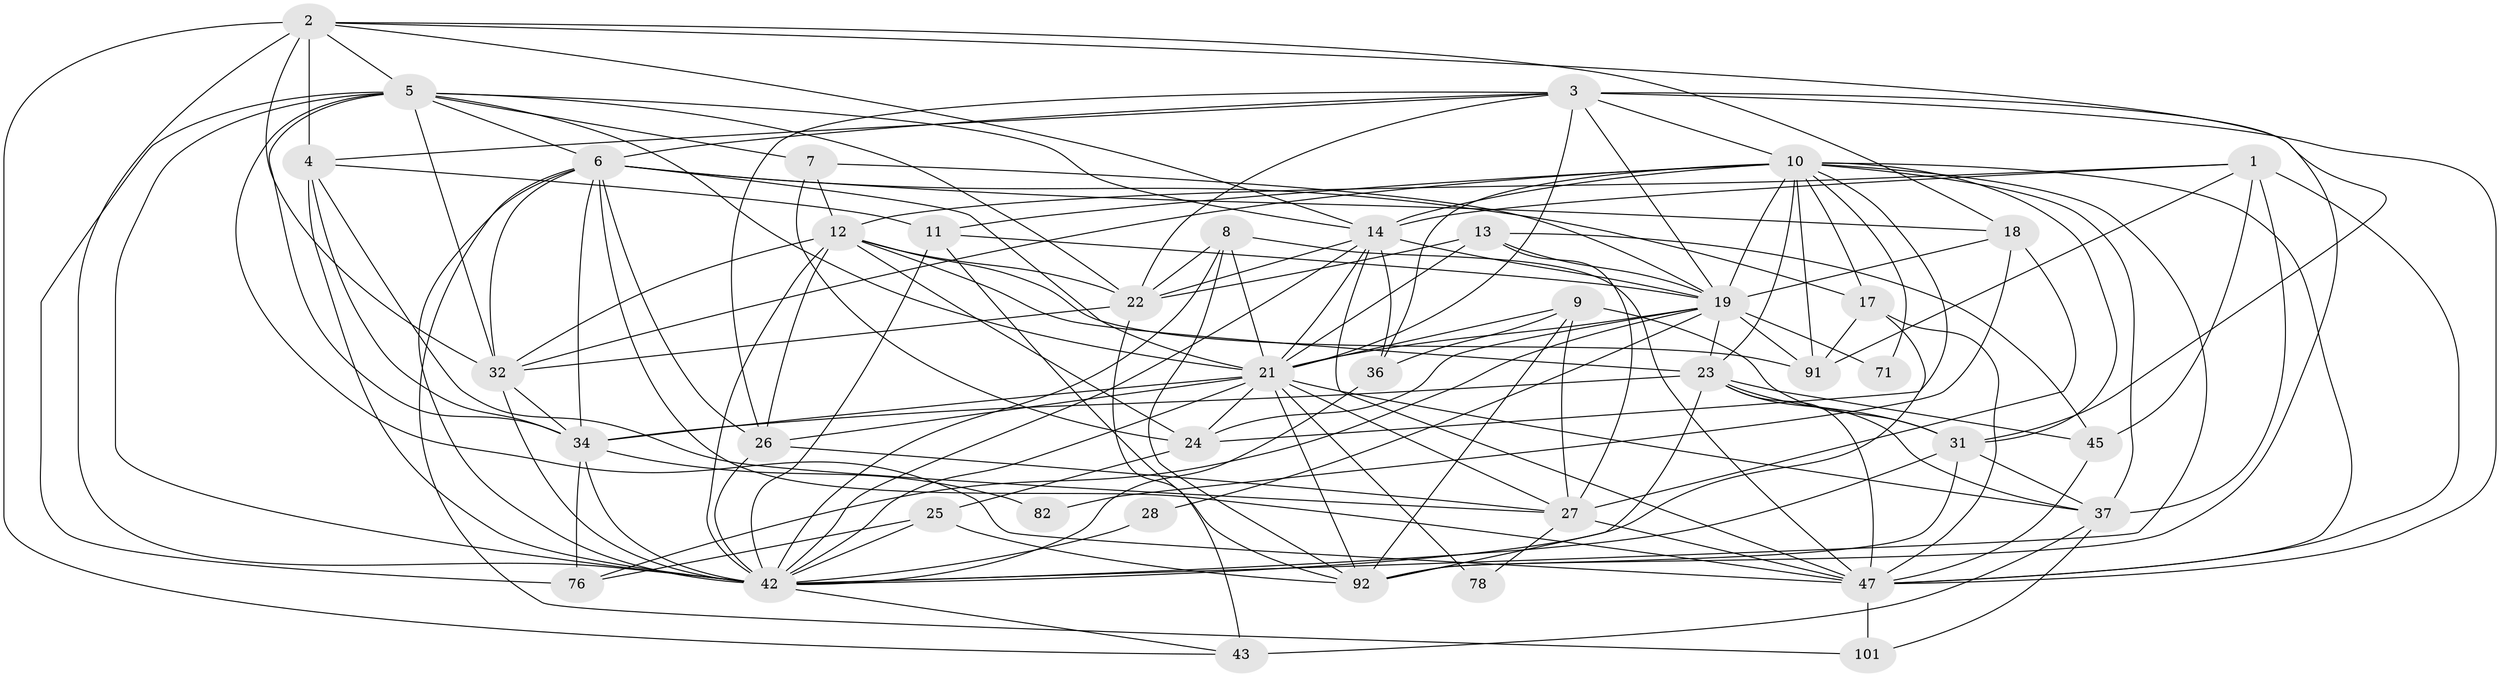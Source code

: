 // original degree distribution, {3: 0.30597014925373134, 6: 0.11194029850746269, 4: 0.23880597014925373, 2: 0.11940298507462686, 5: 0.1791044776119403, 7: 0.03731343283582089, 8: 0.007462686567164179}
// Generated by graph-tools (version 1.1) at 2025/18/03/04/25 18:18:44]
// undirected, 41 vertices, 146 edges
graph export_dot {
graph [start="1"]
  node [color=gray90,style=filled];
  1 [super="+40+39"];
  2 [super="+134+124+15"];
  3 [super="+33+103+94"];
  4 [super="+79+68"];
  5 [super="+89+119+88"];
  6 [super="+67+53+48"];
  7 [super="+115"];
  8 [super="+46"];
  9 [super="+16+107"];
  10 [super="+20+41"];
  11 [super="+121"];
  12 [super="+30"];
  13 [super="+38"];
  14 [super="+117+114+90+80"];
  17 [super="+109+111"];
  18 [super="+125"];
  19 [super="+57+59"];
  21 [super="+74+70+44+108"];
  22 [super="+113+77+29"];
  23 [super="+60+35"];
  24 [super="+98+66"];
  25 [super="+81+52"];
  26 [super="+96+99"];
  27 [super="+83+86"];
  28 [super="+63"];
  31 [super="+118"];
  32 [super="+84"];
  34 [super="+54+122+85"];
  36 [super="+65"];
  37 [super="+104"];
  42 [super="+49+56"];
  43 [super="+72"];
  45;
  47 [super="+93+106"];
  71;
  76 [super="+110"];
  78;
  82;
  91 [super="+130"];
  92 [super="+102+120"];
  101;
  1 -- 91;
  1 -- 45;
  1 -- 12;
  1 -- 37;
  1 -- 47;
  1 -- 14;
  2 -- 43;
  2 -- 31;
  2 -- 5;
  2 -- 14;
  2 -- 18;
  2 -- 4;
  2 -- 42 [weight=2];
  2 -- 32;
  3 -- 4;
  3 -- 92;
  3 -- 10 [weight=2];
  3 -- 19;
  3 -- 22;
  3 -- 47;
  3 -- 26;
  3 -- 21 [weight=2];
  3 -- 6;
  4 -- 11;
  4 -- 27;
  4 -- 34;
  4 -- 42 [weight=2];
  5 -- 14;
  5 -- 34 [weight=2];
  5 -- 22;
  5 -- 7;
  5 -- 47;
  5 -- 21;
  5 -- 42;
  5 -- 76;
  5 -- 6;
  5 -- 32;
  6 -- 42;
  6 -- 101;
  6 -- 32;
  6 -- 17;
  6 -- 34;
  6 -- 47;
  6 -- 21;
  6 -- 26;
  6 -- 18;
  7 -- 24;
  7 -- 12;
  7 -- 19;
  8 -- 22;
  8 -- 92;
  8 -- 42;
  8 -- 47;
  8 -- 21;
  9 -- 27;
  9 -- 31;
  9 -- 36;
  9 -- 21;
  9 -- 92;
  10 -- 47 [weight=2];
  10 -- 17;
  10 -- 31;
  10 -- 36;
  10 -- 71;
  10 -- 11 [weight=2];
  10 -- 42;
  10 -- 14 [weight=2];
  10 -- 19;
  10 -- 91;
  10 -- 37 [weight=2];
  10 -- 23;
  10 -- 24;
  10 -- 32;
  11 -- 42;
  11 -- 19;
  11 -- 92;
  12 -- 32;
  12 -- 91;
  12 -- 23;
  12 -- 24;
  12 -- 22;
  12 -- 42 [weight=2];
  12 -- 26;
  13 -- 27;
  13 -- 45;
  13 -- 22;
  13 -- 21;
  13 -- 19;
  14 -- 47;
  14 -- 36 [weight=2];
  14 -- 19 [weight=2];
  14 -- 42;
  14 -- 22;
  14 -- 21 [weight=2];
  17 -- 91;
  17 -- 42;
  17 -- 47;
  18 -- 19;
  18 -- 27 [weight=2];
  18 -- 82;
  19 -- 71;
  19 -- 76;
  19 -- 23;
  19 -- 24;
  19 -- 91;
  19 -- 28;
  19 -- 21 [weight=2];
  21 -- 37;
  21 -- 24 [weight=2];
  21 -- 26;
  21 -- 42 [weight=2];
  21 -- 34;
  21 -- 27 [weight=2];
  21 -- 92;
  21 -- 78;
  22 -- 43 [weight=2];
  22 -- 32;
  23 -- 92;
  23 -- 45;
  23 -- 37;
  23 -- 47;
  23 -- 31;
  23 -- 34;
  24 -- 25;
  25 -- 42 [weight=3];
  25 -- 76;
  25 -- 92;
  26 -- 27;
  26 -- 42;
  27 -- 78;
  27 -- 47 [weight=2];
  28 -- 42;
  31 -- 42;
  31 -- 92;
  31 -- 37;
  32 -- 42;
  32 -- 34;
  34 -- 82;
  34 -- 76;
  34 -- 42;
  36 -- 42;
  37 -- 101;
  37 -- 43;
  42 -- 43;
  45 -- 47;
  47 -- 101;
}
